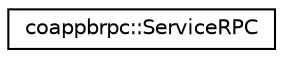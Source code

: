 digraph "Graphical Class Hierarchy"
{
  edge [fontname="Helvetica",fontsize="10",labelfontname="Helvetica",labelfontsize="10"];
  node [fontname="Helvetica",fontsize="10",shape=record];
  rankdir="LR";
  Node0 [label="coappbrpc::ServiceRPC",height=0.2,width=0.4,color="black", fillcolor="white", style="filled",URL="$classcoappbrpc_1_1ServiceRPC.html"];
}
